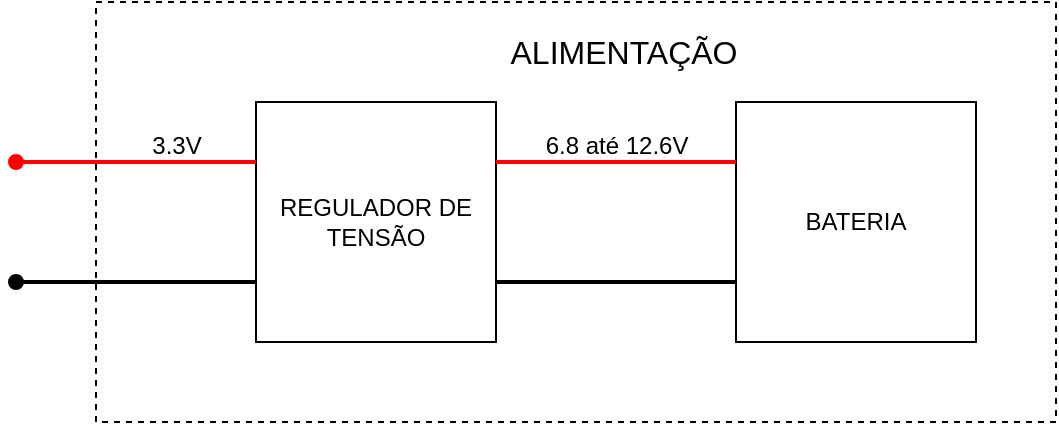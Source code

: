 <mxfile>
    <diagram id="JDmISRNAp6n4zVlYgONY" name="Página-1">
        <mxGraphModel dx="933" dy="563" grid="1" gridSize="10" guides="1" tooltips="1" connect="1" arrows="1" fold="1" page="1" pageScale="1" pageWidth="827" pageHeight="1169" math="0" shadow="0">
            <root>
                <mxCell id="0"/>
                <mxCell id="1" parent="0"/>
                <mxCell id="2" value="" style="rounded=0;whiteSpace=wrap;html=1;fillColor=none;dashed=1;imageAspect=1;connectable=0;" parent="1" vertex="1">
                    <mxGeometry x="120" y="190" width="480" height="210" as="geometry"/>
                </mxCell>
                <mxCell id="4" value="REGULADOR DE TENSÃO" style="rounded=0;whiteSpace=wrap;html=1;fillColor=default;" parent="1" vertex="1">
                    <mxGeometry x="200" y="240" width="120" height="120" as="geometry"/>
                </mxCell>
                <mxCell id="6" value="BATERIA" style="rounded=0;whiteSpace=wrap;html=1;fillColor=default;" parent="1" vertex="1">
                    <mxGeometry x="440" y="240" width="120" height="120" as="geometry"/>
                </mxCell>
                <mxCell id="7" value="&lt;font style=&quot;font-size: 16px&quot;&gt;ALIMENTAÇÃO&lt;/font&gt;" style="text;html=1;strokeColor=none;fillColor=none;align=center;verticalAlign=middle;whiteSpace=wrap;rounded=0;" parent="1" vertex="1">
                    <mxGeometry x="354" y="200" width="60" height="30" as="geometry"/>
                </mxCell>
                <mxCell id="8" value="" style="endArrow=none;html=1;fontSize=16;entryX=0;entryY=0.25;entryDx=0;entryDy=0;exitX=1;exitY=0.25;exitDx=0;exitDy=0;strokeWidth=2;strokeColor=#FF0000;" parent="1" source="4" target="6" edge="1">
                    <mxGeometry width="50" height="50" relative="1" as="geometry">
                        <mxPoint x="330" y="300" as="sourcePoint"/>
                        <mxPoint x="380" y="250" as="targetPoint"/>
                    </mxGeometry>
                </mxCell>
                <mxCell id="12" value="&lt;font style=&quot;font-size: 12px&quot;&gt;6.8 até 12.6V&lt;/font&gt;" style="edgeLabel;html=1;align=center;verticalAlign=middle;resizable=0;points=[];fontSize=16;labelBackgroundColor=none;" parent="8" vertex="1" connectable="0">
                    <mxGeometry x="-0.144" y="-1" relative="1" as="geometry">
                        <mxPoint x="8" y="-11" as="offset"/>
                    </mxGeometry>
                </mxCell>
                <mxCell id="9" value="" style="endArrow=none;html=1;fontSize=16;strokeColor=#000000;strokeWidth=2;entryX=0;entryY=0.75;entryDx=0;entryDy=0;exitX=1;exitY=0.75;exitDx=0;exitDy=0;" parent="1" source="4" target="6" edge="1">
                    <mxGeometry width="50" height="50" relative="1" as="geometry">
                        <mxPoint x="320" y="320" as="sourcePoint"/>
                        <mxPoint x="370" y="270" as="targetPoint"/>
                    </mxGeometry>
                </mxCell>
                <mxCell id="10" value="" style="endArrow=oval;html=1;fontSize=16;strokeColor=#000000;strokeWidth=2;exitX=0;exitY=0.75;exitDx=0;exitDy=0;endFill=1;" parent="1" source="4" edge="1">
                    <mxGeometry width="50" height="50" relative="1" as="geometry">
                        <mxPoint x="320" y="270" as="sourcePoint"/>
                        <mxPoint x="80" y="330" as="targetPoint"/>
                    </mxGeometry>
                </mxCell>
                <mxCell id="11" value="" style="endArrow=oval;html=1;fontSize=16;strokeColor=#FF0000;strokeWidth=2;exitX=0;exitY=0.25;exitDx=0;exitDy=0;endFill=1;" parent="1" source="4" edge="1">
                    <mxGeometry width="50" height="50" relative="1" as="geometry">
                        <mxPoint x="320" y="270" as="sourcePoint"/>
                        <mxPoint x="80" y="270" as="targetPoint"/>
                    </mxGeometry>
                </mxCell>
                <mxCell id="13" value="&lt;span style=&quot;color: rgba(0 , 0 , 0 , 0) ; font-family: monospace ; font-size: 0px&quot;&gt;%3CmxGraphModel%3E%3Croot%3E%3CmxCell%20id%3D%220%22%2F%3E%3CmxCell%20id%3D%221%22%20parent%3D%220%22%2F%3E%3CmxCell%20id%3D%222%22%20value%3D%22%26lt%3Bfont%20style%3D%26quot%3Bfont-size%3A%2012px%26quot%3B%26gt%3B12%2C6%20V%26lt%3B%2Ffont%26gt%3B%22%20style%3D%22edgeLabel%3Bhtml%3D1%3Balign%3Dcenter%3BverticalAlign%3Dmiddle%3Bresizable%3D0%3Bpoints%3D%5B%5D%3BfontSize%3D16%3BlabelBackgroundColor%3Dnone%3B%22%20vertex%3D%221%22%20connectable%3D%220%22%20parent%3D%221%22%3E%3CmxGeometry%20x%3D%22379.515%22%20y%3D%22260%22%20as%3D%22geometry%22%2F%3E%3C%2FmxCell%3E%3C%2Froot%3E%3C%2FmxGraphModel%3E&lt;/span&gt;" style="edgeLabel;html=1;align=center;verticalAlign=middle;resizable=0;points=[];fontSize=16;labelBackgroundColor=none;" parent="1" vertex="1" connectable="0">
                    <mxGeometry x="383.995" y="320" as="geometry"/>
                </mxCell>
                <mxCell id="14" value="&lt;font style=&quot;font-size: 12px&quot;&gt;3.3V&lt;/font&gt;" style="edgeLabel;html=1;align=center;verticalAlign=middle;resizable=0;points=[];fontSize=16;labelBackgroundColor=none;" parent="1" vertex="1" connectable="0">
                    <mxGeometry x="159.995" y="260" as="geometry"/>
                </mxCell>
            </root>
        </mxGraphModel>
    </diagram>
</mxfile>